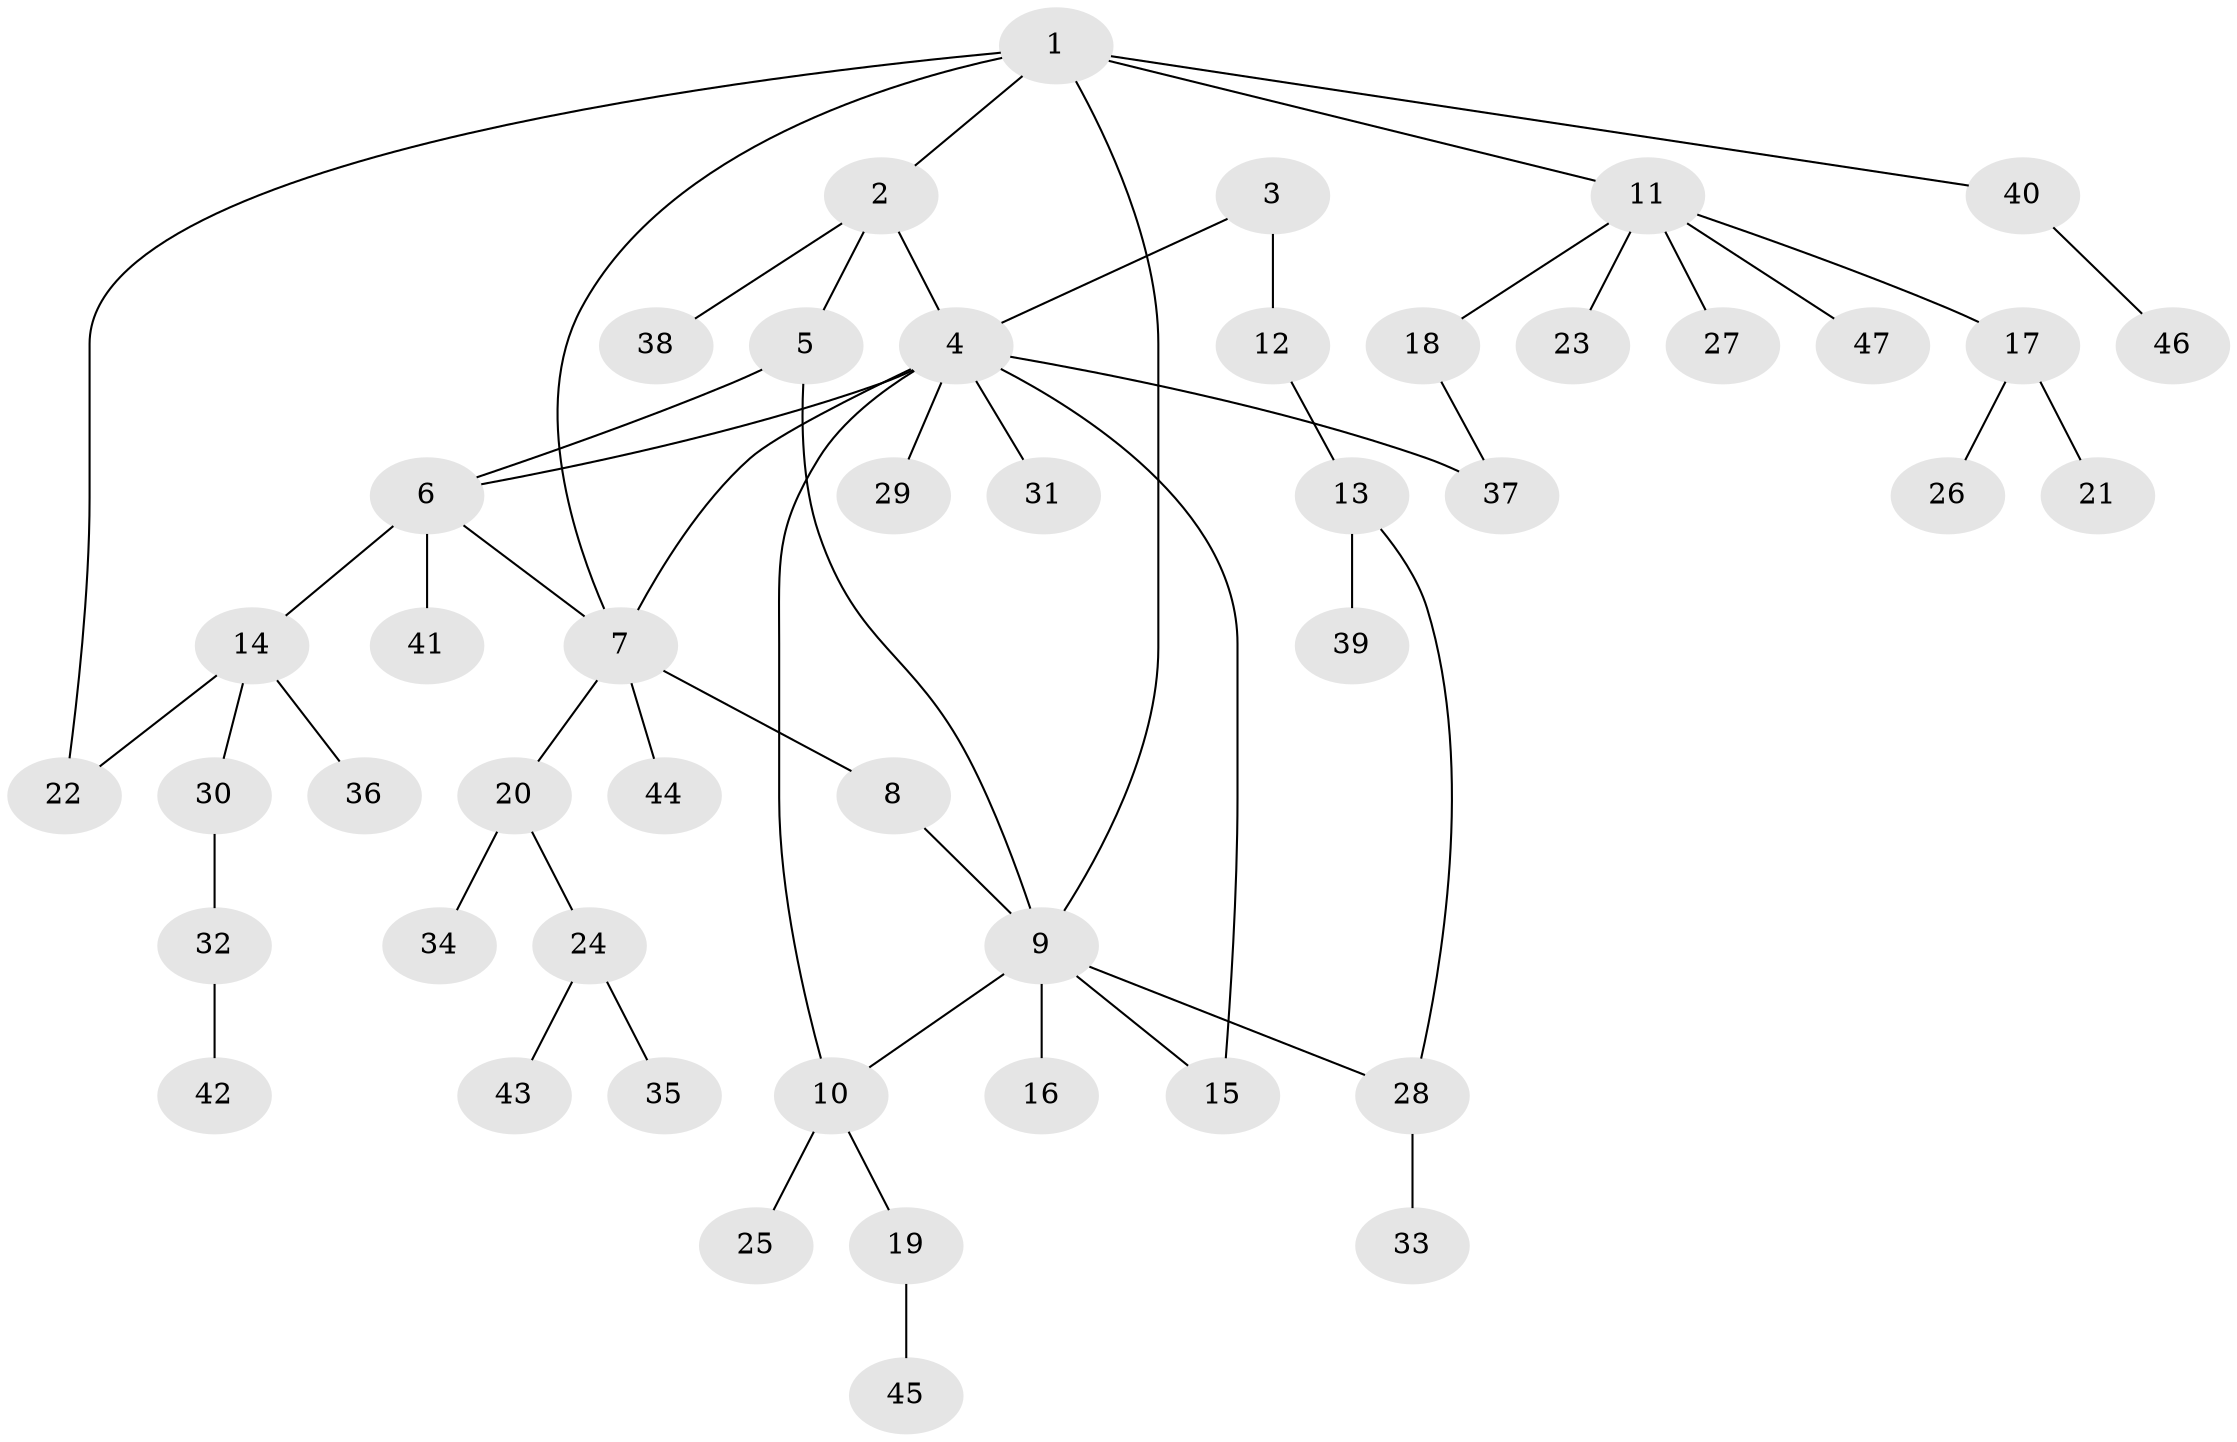 // coarse degree distribution, {11: 0.03225806451612903, 3: 0.16129032258064516, 2: 0.2903225806451613, 12: 0.03225806451612903, 5: 0.03225806451612903, 4: 0.03225806451612903, 1: 0.41935483870967744}
// Generated by graph-tools (version 1.1) at 2025/42/03/06/25 10:42:13]
// undirected, 47 vertices, 56 edges
graph export_dot {
graph [start="1"]
  node [color=gray90,style=filled];
  1;
  2;
  3;
  4;
  5;
  6;
  7;
  8;
  9;
  10;
  11;
  12;
  13;
  14;
  15;
  16;
  17;
  18;
  19;
  20;
  21;
  22;
  23;
  24;
  25;
  26;
  27;
  28;
  29;
  30;
  31;
  32;
  33;
  34;
  35;
  36;
  37;
  38;
  39;
  40;
  41;
  42;
  43;
  44;
  45;
  46;
  47;
  1 -- 2;
  1 -- 7;
  1 -- 9;
  1 -- 11;
  1 -- 22;
  1 -- 40;
  2 -- 4;
  2 -- 5;
  2 -- 38;
  3 -- 4;
  3 -- 12;
  4 -- 6;
  4 -- 7;
  4 -- 10;
  4 -- 15;
  4 -- 29;
  4 -- 31;
  4 -- 37;
  5 -- 6;
  5 -- 9;
  6 -- 7;
  6 -- 14;
  6 -- 41;
  7 -- 8;
  7 -- 20;
  7 -- 44;
  8 -- 9;
  9 -- 10;
  9 -- 15;
  9 -- 16;
  9 -- 28;
  10 -- 19;
  10 -- 25;
  11 -- 17;
  11 -- 18;
  11 -- 23;
  11 -- 27;
  11 -- 47;
  12 -- 13;
  13 -- 28;
  13 -- 39;
  14 -- 22;
  14 -- 30;
  14 -- 36;
  17 -- 21;
  17 -- 26;
  18 -- 37;
  19 -- 45;
  20 -- 24;
  20 -- 34;
  24 -- 35;
  24 -- 43;
  28 -- 33;
  30 -- 32;
  32 -- 42;
  40 -- 46;
}
